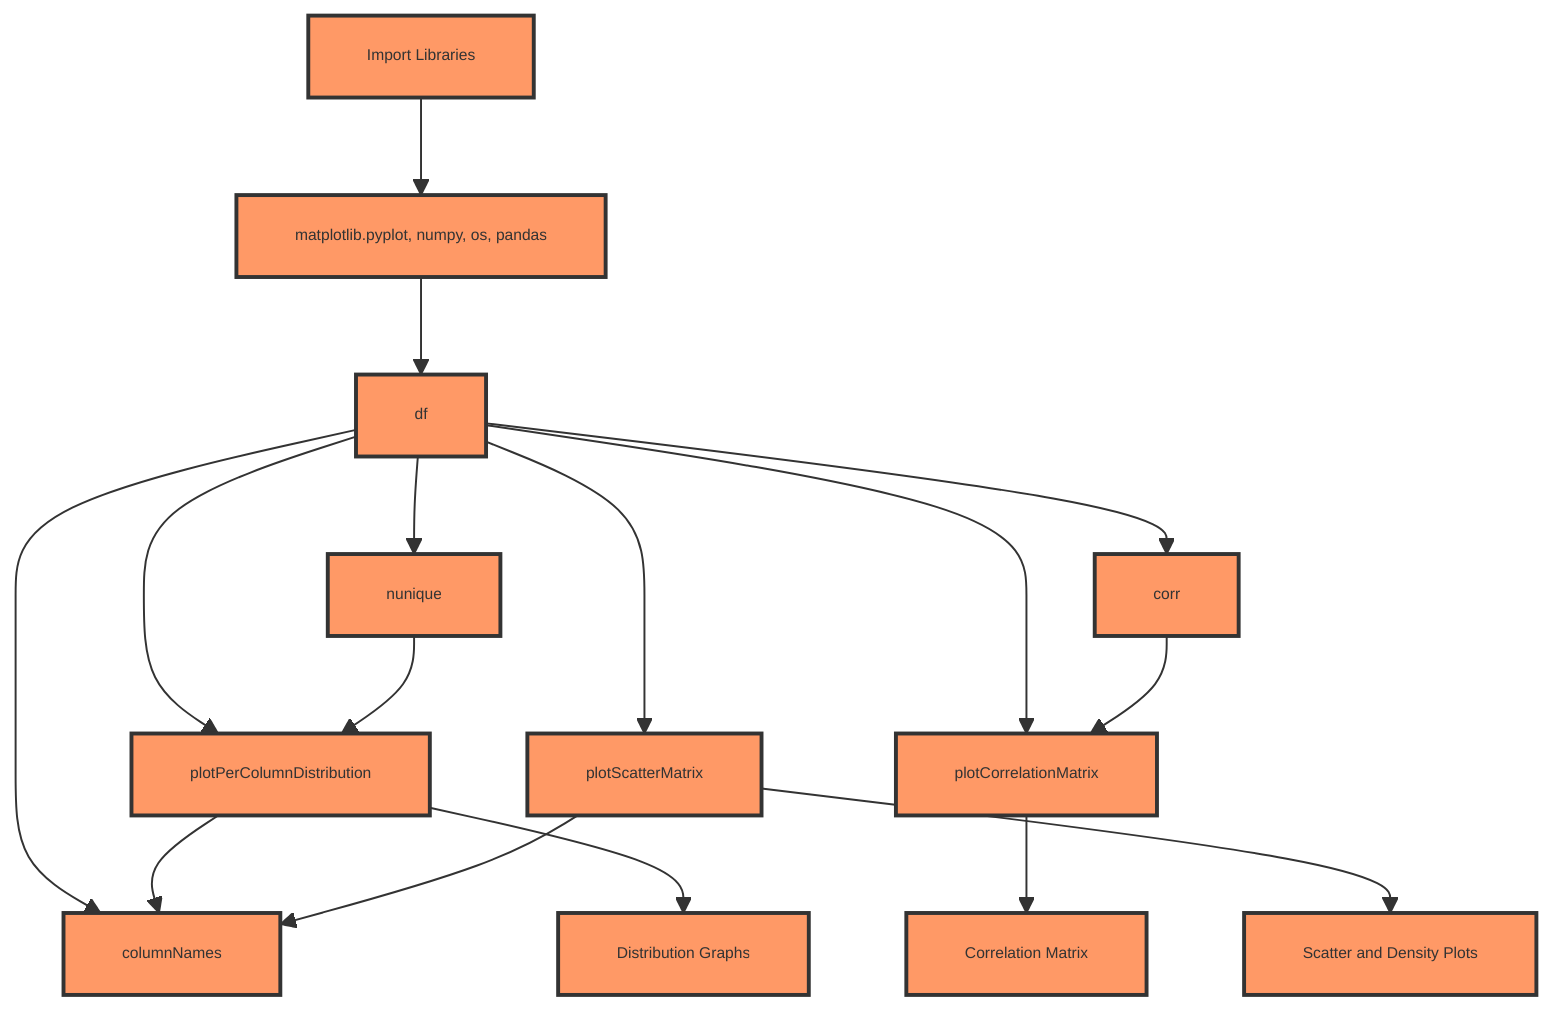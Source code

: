 %% This Mermaid diagram represents the workflow of the Jupyter Notebook with ID 8366990
flowchart TD
    %% Import Libraries
    A["Import Libraries"] --> B["matplotlib.pyplot, numpy, os, pandas"]
    
    %% Initialize DataFrame
    B --> C["df"] 
    
    %% Plotting Functions
    C --> D["plotPerColumnDistribution"]
    C --> E["plotCorrelationMatrix"]
    C --> F["plotScatterMatrix"]
    
    %% Data Variable nunique
    C --> G["nunique"]
    G --> D
    
    %% Data Variable corr
    C --> H["corr"]
    H --> E
    
    %% Data Variable columnNames
    C --> I["columnNames"]
    D --> I
    F --> I
    
    %% Output
    D --> J["Distribution Graphs"]
    E --> K["Correlation Matrix"]
    F --> L["Scatter and Density Plots"]

    %% Comments for each section
    classDef comment fill:#f96,stroke:#333,stroke-width:2px,font-size:8px;
    class A comment;
    class B comment;
    class C comment;
    class D comment; class E comment; class F comment;
    class G comment;
    class H comment;
    class I comment;
    class J comment; class K comment; class L comment;